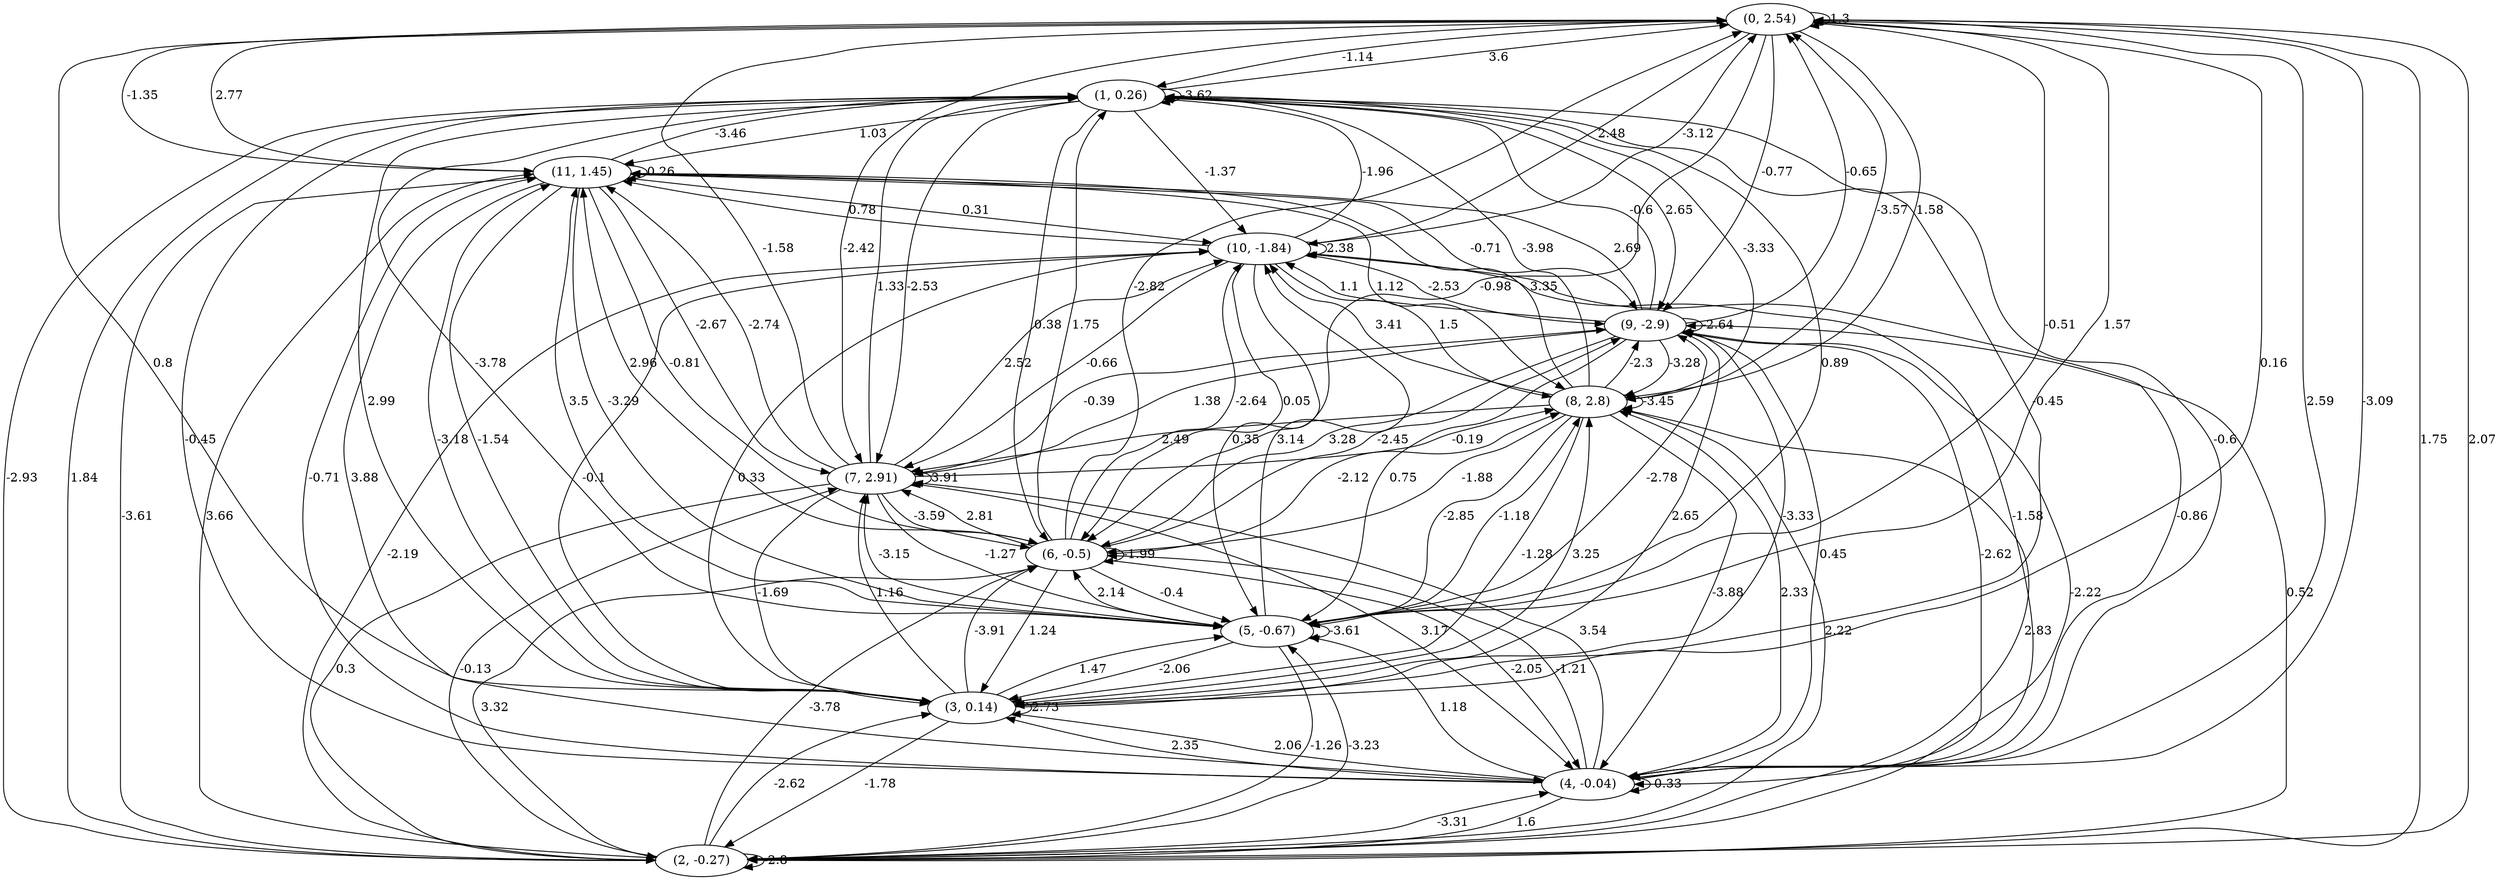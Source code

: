 digraph {
    0 [ label = "(0, 2.54)" ]
    1 [ label = "(1, 0.26)" ]
    2 [ label = "(2, -0.27)" ]
    3 [ label = "(3, 0.14)" ]
    4 [ label = "(4, -0.04)" ]
    5 [ label = "(5, -0.67)" ]
    6 [ label = "(6, -0.5)" ]
    7 [ label = "(7, 2.91)" ]
    8 [ label = "(8, 2.8)" ]
    9 [ label = "(9, -2.9)" ]
    10 [ label = "(10, -1.84)" ]
    11 [ label = "(11, 1.45)" ]
    0 -> 0 [ label = "1.3" ]
    1 -> 1 [ label = "-3.62" ]
    2 -> 2 [ label = "-2.8" ]
    3 -> 3 [ label = "2.73" ]
    4 -> 4 [ label = "-0.33" ]
    5 -> 5 [ label = "-3.61" ]
    6 -> 6 [ label = "-1.99" ]
    7 -> 7 [ label = "3.91" ]
    8 -> 8 [ label = "-3.45" ]
    9 -> 9 [ label = "-2.64" ]
    10 -> 10 [ label = "2.38" ]
    11 -> 11 [ label = "0.26" ]
    1 -> 0 [ label = "3.6" ]
    2 -> 0 [ label = "2.07" ]
    3 -> 0 [ label = "0.8" ]
    4 -> 0 [ label = "-3.09" ]
    5 -> 0 [ label = "1.57" ]
    6 -> 0 [ label = "-2.82" ]
    7 -> 0 [ label = "-1.58" ]
    8 -> 0 [ label = "-3.57" ]
    9 -> 0 [ label = "-0.65" ]
    10 -> 0 [ label = "-3.12" ]
    11 -> 0 [ label = "-1.35" ]
    0 -> 1 [ label = "-1.14" ]
    2 -> 1 [ label = "1.84" ]
    3 -> 1 [ label = "-0.45" ]
    4 -> 1 [ label = "-0.45" ]
    5 -> 1 [ label = "-3.78" ]
    6 -> 1 [ label = "1.75" ]
    7 -> 1 [ label = "1.33" ]
    8 -> 1 [ label = "-3.98" ]
    9 -> 1 [ label = "-0.6" ]
    10 -> 1 [ label = "-1.96" ]
    11 -> 1 [ label = "-3.46" ]
    0 -> 2 [ label = "1.75" ]
    1 -> 2 [ label = "-2.93" ]
    3 -> 2 [ label = "-1.78" ]
    4 -> 2 [ label = "1.6" ]
    5 -> 2 [ label = "-1.26" ]
    6 -> 2 [ label = "3.32" ]
    7 -> 2 [ label = "0.3" ]
    8 -> 2 [ label = "2.22" ]
    9 -> 2 [ label = "-2.22" ]
    11 -> 2 [ label = "-3.61" ]
    0 -> 3 [ label = "0.16" ]
    1 -> 3 [ label = "2.99" ]
    2 -> 3 [ label = "-2.62" ]
    4 -> 3 [ label = "2.35" ]
    5 -> 3 [ label = "-2.06" ]
    6 -> 3 [ label = "1.24" ]
    7 -> 3 [ label = "-1.69" ]
    8 -> 3 [ label = "-1.28" ]
    9 -> 3 [ label = "2.65" ]
    10 -> 3 [ label = "-0.1" ]
    11 -> 3 [ label = "-1.54" ]
    0 -> 4 [ label = "2.59" ]
    1 -> 4 [ label = "-0.6" ]
    2 -> 4 [ label = "-3.31" ]
    3 -> 4 [ label = "2.06" ]
    6 -> 4 [ label = "-2.05" ]
    7 -> 4 [ label = "3.17" ]
    8 -> 4 [ label = "-3.88" ]
    9 -> 4 [ label = "-2.62" ]
    10 -> 4 [ label = "-1.58" ]
    11 -> 4 [ label = "3.88" ]
    0 -> 5 [ label = "-0.51" ]
    1 -> 5 [ label = "0.89" ]
    2 -> 5 [ label = "-3.23" ]
    3 -> 5 [ label = "1.47" ]
    4 -> 5 [ label = "1.18" ]
    6 -> 5 [ label = "-0.4" ]
    7 -> 5 [ label = "-1.27" ]
    8 -> 5 [ label = "-2.85" ]
    9 -> 5 [ label = "0.75" ]
    10 -> 5 [ label = "0.35" ]
    11 -> 5 [ label = "-3.29" ]
    0 -> 6 [ label = "-0.98" ]
    1 -> 6 [ label = "0.38" ]
    2 -> 6 [ label = "-3.78" ]
    3 -> 6 [ label = "-3.91" ]
    4 -> 6 [ label = "-1.21" ]
    5 -> 6 [ label = "2.14" ]
    7 -> 6 [ label = "-3.59" ]
    8 -> 6 [ label = "-1.88" ]
    9 -> 6 [ label = "3.28" ]
    10 -> 6 [ label = "0.05" ]
    11 -> 6 [ label = "-0.81" ]
    0 -> 7 [ label = "-2.42" ]
    1 -> 7 [ label = "-2.53" ]
    2 -> 7 [ label = "-0.13" ]
    3 -> 7 [ label = "1.16" ]
    4 -> 7 [ label = "3.54" ]
    5 -> 7 [ label = "-3.15" ]
    6 -> 7 [ label = "2.81" ]
    8 -> 7 [ label = "2.49" ]
    9 -> 7 [ label = "1.38" ]
    10 -> 7 [ label = "-0.66" ]
    11 -> 7 [ label = "-2.67" ]
    0 -> 8 [ label = "1.58" ]
    1 -> 8 [ label = "-3.33" ]
    2 -> 8 [ label = "2.83" ]
    3 -> 8 [ label = "3.25" ]
    4 -> 8 [ label = "2.33" ]
    5 -> 8 [ label = "-1.18" ]
    6 -> 8 [ label = "-2.12" ]
    7 -> 8 [ label = "-0.19" ]
    9 -> 8 [ label = "-3.28" ]
    10 -> 8 [ label = "1.5" ]
    11 -> 8 [ label = "1.12" ]
    0 -> 9 [ label = "-0.77" ]
    1 -> 9 [ label = "2.65" ]
    2 -> 9 [ label = "0.52" ]
    3 -> 9 [ label = "-3.33" ]
    4 -> 9 [ label = "0.45" ]
    5 -> 9 [ label = "-2.78" ]
    6 -> 9 [ label = "-2.45" ]
    7 -> 9 [ label = "-0.39" ]
    8 -> 9 [ label = "-2.3" ]
    10 -> 9 [ label = "-2.53" ]
    11 -> 9 [ label = "-0.71" ]
    0 -> 10 [ label = "2.48" ]
    1 -> 10 [ label = "-1.37" ]
    2 -> 10 [ label = "-2.19" ]
    3 -> 10 [ label = "0.33" ]
    4 -> 10 [ label = "-0.86" ]
    5 -> 10 [ label = "3.14" ]
    6 -> 10 [ label = "-2.64" ]
    7 -> 10 [ label = "2.52" ]
    8 -> 10 [ label = "3.41" ]
    9 -> 10 [ label = "1.1" ]
    11 -> 10 [ label = "0.31" ]
    0 -> 11 [ label = "2.77" ]
    1 -> 11 [ label = "1.03" ]
    2 -> 11 [ label = "3.66" ]
    3 -> 11 [ label = "-3.18" ]
    4 -> 11 [ label = "-0.71" ]
    5 -> 11 [ label = "3.5" ]
    6 -> 11 [ label = "2.96" ]
    7 -> 11 [ label = "-2.74" ]
    8 -> 11 [ label = "3.35" ]
    9 -> 11 [ label = "2.69" ]
    10 -> 11 [ label = "0.78" ]
}

